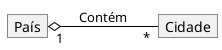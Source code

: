 @startuml mod01ima05

hide circle
hide methods
hide empty members

skinparam class {
    BackgroundColor White
    ArrowColor Black
    BorderColor #505050
}

object "País" as pa
object "Cidade" as ci
left to right direction
pa"1" o-- "*"ci: "Contém"
@enduml
